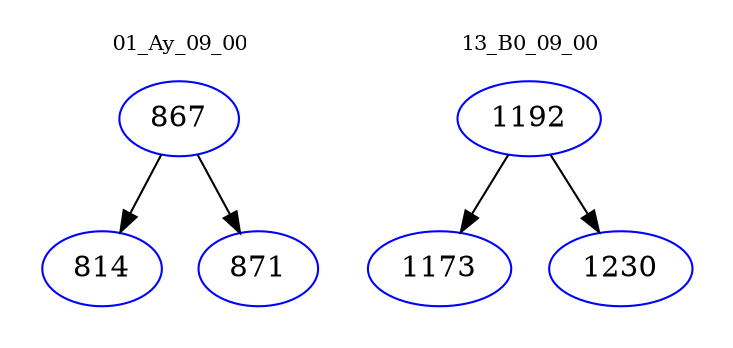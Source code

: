 digraph{
subgraph cluster_0 {
color = white
label = "01_Ay_09_00";
fontsize=10;
T0_867 [label="867", color="blue"]
T0_867 -> T0_814 [color="black"]
T0_814 [label="814", color="blue"]
T0_867 -> T0_871 [color="black"]
T0_871 [label="871", color="blue"]
}
subgraph cluster_1 {
color = white
label = "13_B0_09_00";
fontsize=10;
T1_1192 [label="1192", color="blue"]
T1_1192 -> T1_1173 [color="black"]
T1_1173 [label="1173", color="blue"]
T1_1192 -> T1_1230 [color="black"]
T1_1230 [label="1230", color="blue"]
}
}
